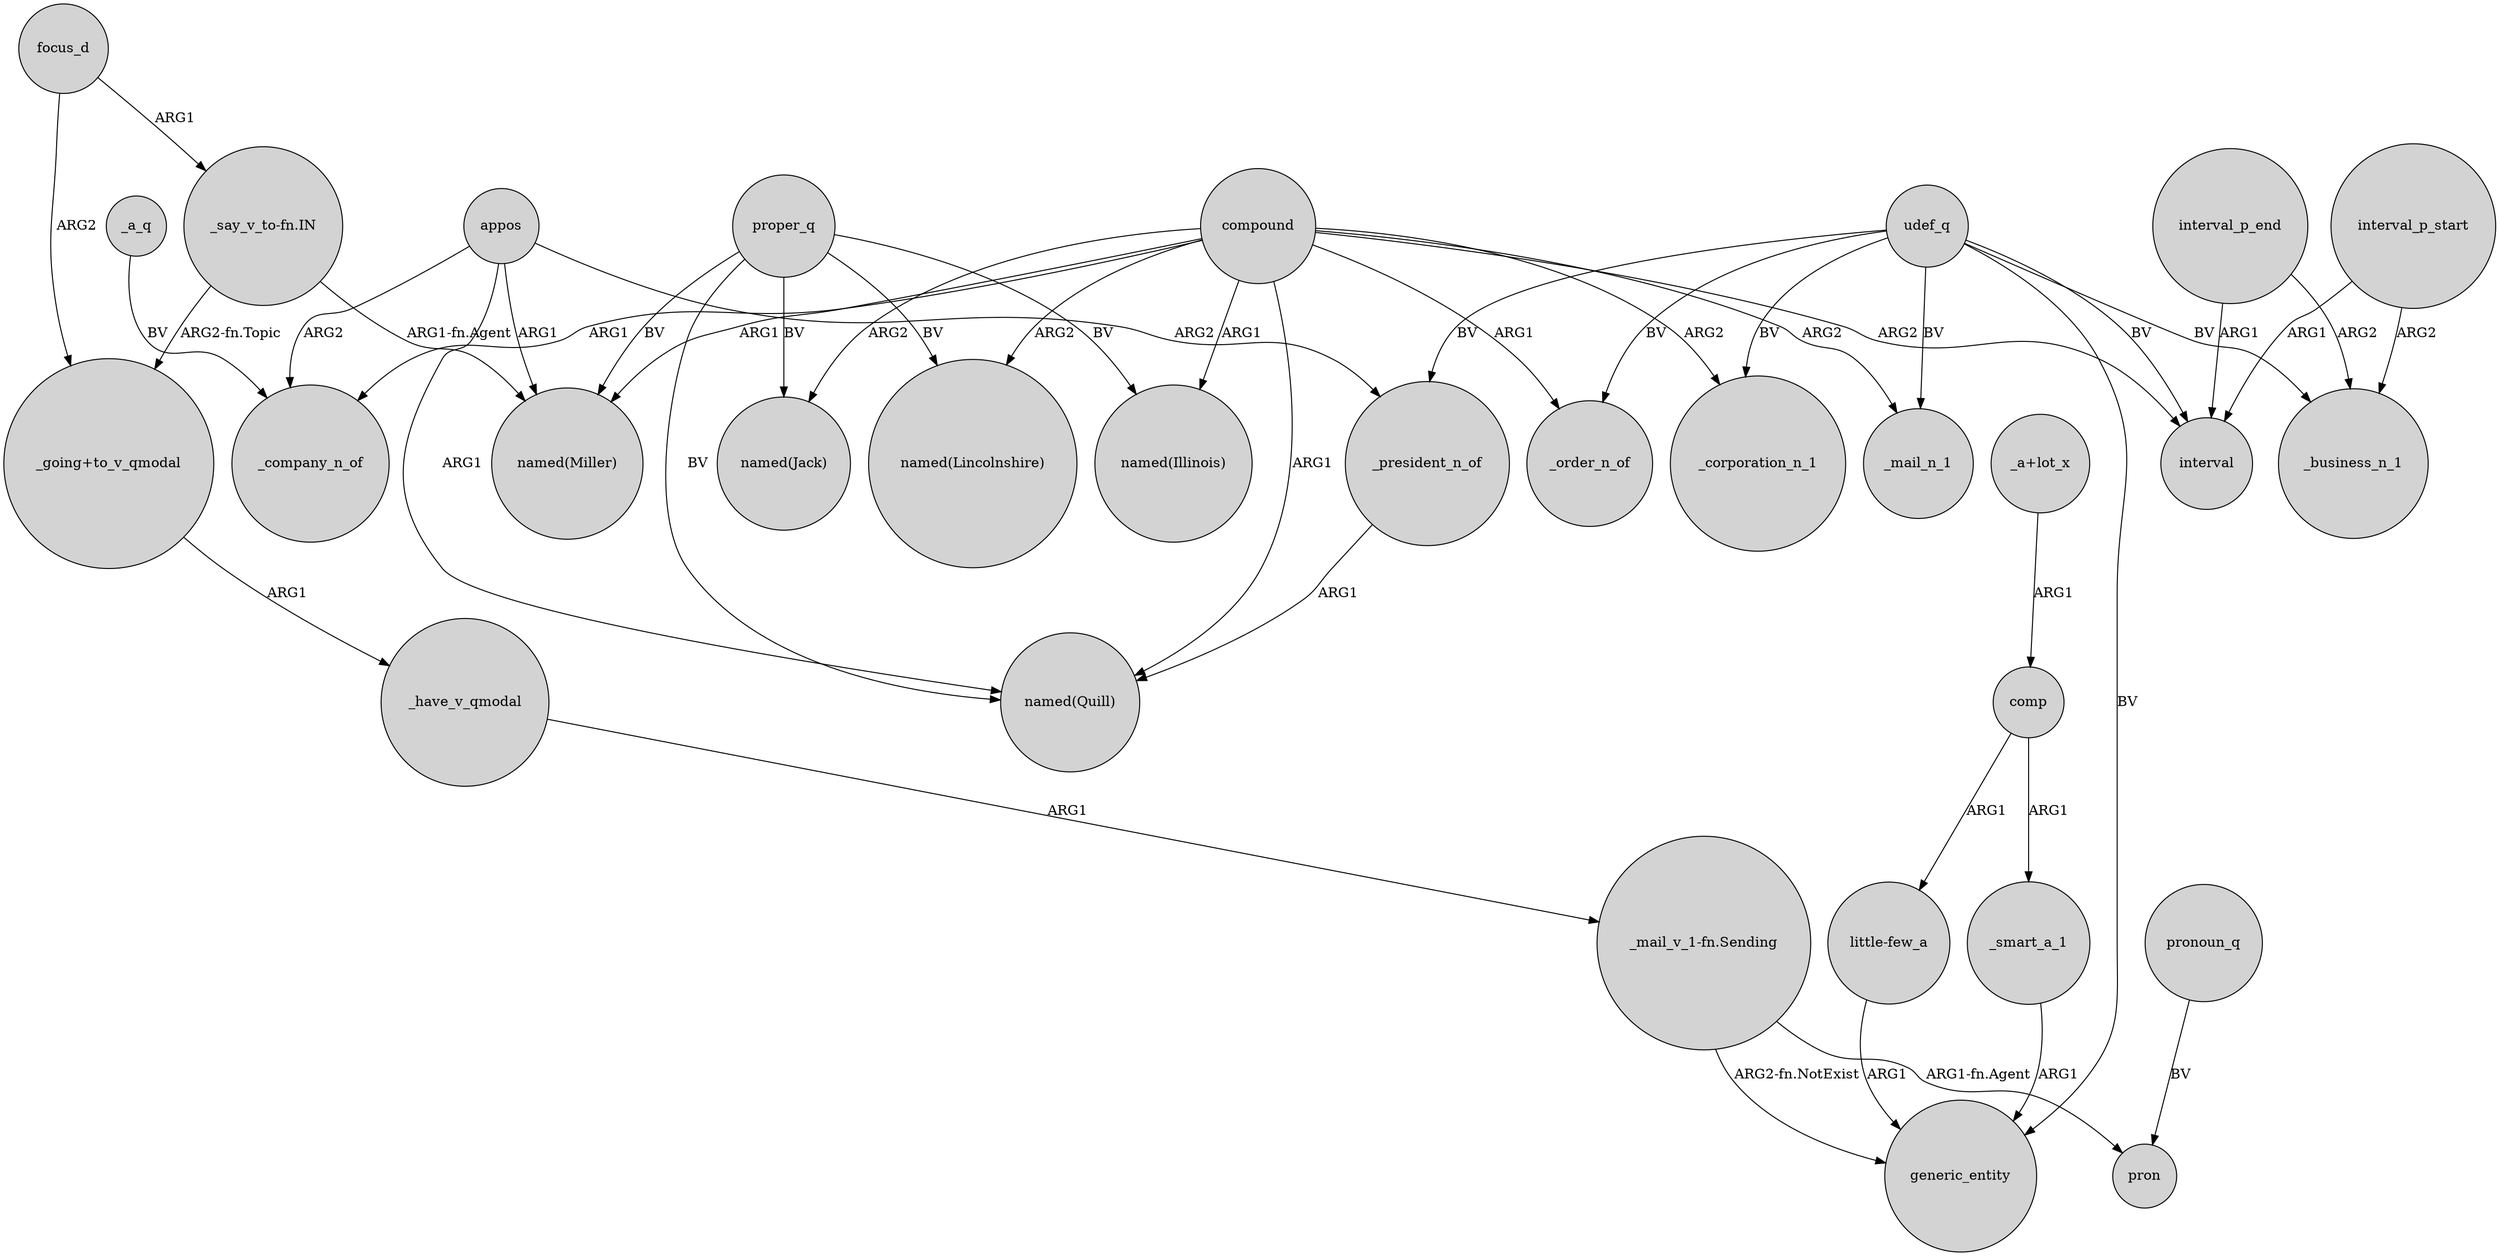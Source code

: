 digraph {
	node [shape=circle style=filled]
	_have_v_qmodal -> "_mail_v_1-fn.Sending" [label=ARG1]
	udef_q -> generic_entity [label=BV]
	"_say_v_to-fn.IN" -> "named(Miller)" [label="ARG1-fn.Agent"]
	udef_q -> _order_n_of [label=BV]
	appos -> "named(Quill)" [label=ARG1]
	compound -> "named(Lincolnshire)" [label=ARG2]
	appos -> "named(Miller)" [label=ARG1]
	compound -> "named(Illinois)" [label=ARG1]
	"_mail_v_1-fn.Sending" -> pron [label="ARG1-fn.Agent"]
	compound -> _corporation_n_1 [label=ARG2]
	"_say_v_to-fn.IN" -> "_going+to_v_qmodal" [label="ARG2-fn.Topic"]
	comp -> _smart_a_1 [label=ARG1]
	proper_q -> "named(Illinois)" [label=BV]
	_smart_a_1 -> generic_entity [label=ARG1]
	compound -> "named(Quill)" [label=ARG1]
	appos -> _president_n_of [label=ARG2]
	pronoun_q -> pron [label=BV]
	compound -> "named(Jack)" [label=ARG2]
	udef_q -> _corporation_n_1 [label=BV]
	compound -> _company_n_of [label=ARG1]
	interval_p_end -> _business_n_1 [label=ARG2]
	compound -> _mail_n_1 [label=ARG2]
	interval_p_start -> interval [label=ARG1]
	udef_q -> _mail_n_1 [label=BV]
	udef_q -> _president_n_of [label=BV]
	compound -> _order_n_of [label=ARG1]
	compound -> interval [label=ARG2]
	appos -> _company_n_of [label=ARG2]
	compound -> "named(Miller)" [label=ARG1]
	interval_p_start -> _business_n_1 [label=ARG2]
	comp -> "little-few_a" [label=ARG1]
	_a_q -> _company_n_of [label=BV]
	"_a+lot_x" -> comp [label=ARG1]
	proper_q -> "named(Jack)" [label=BV]
	interval_p_end -> interval [label=ARG1]
	proper_q -> "named(Miller)" [label=BV]
	udef_q -> _business_n_1 [label=BV]
	"_going+to_v_qmodal" -> _have_v_qmodal [label=ARG1]
	proper_q -> "named(Quill)" [label=BV]
	focus_d -> "_going+to_v_qmodal" [label=ARG2]
	"_mail_v_1-fn.Sending" -> generic_entity [label="ARG2-fn.NotExist"]
	proper_q -> "named(Lincolnshire)" [label=BV]
	udef_q -> interval [label=BV]
	focus_d -> "_say_v_to-fn.IN" [label=ARG1]
	"little-few_a" -> generic_entity [label=ARG1]
	_president_n_of -> "named(Quill)" [label=ARG1]
}

